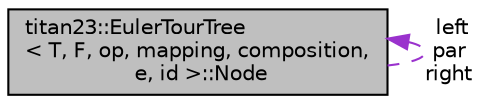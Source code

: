 digraph "titan23::EulerTourTree&lt; T, F, op, mapping, composition, e, id &gt;::Node"
{
 // LATEX_PDF_SIZE
  edge [fontname="Helvetica",fontsize="10",labelfontname="Helvetica",labelfontsize="10"];
  node [fontname="Helvetica",fontsize="10",shape=record];
  Node1 [label="titan23::EulerTourTree\l\< T, F, op, mapping, composition,\l e, id \>::Node",height=0.2,width=0.4,color="black", fillcolor="grey75", style="filled", fontcolor="black",tooltip=" "];
  Node1 -> Node1 [dir="back",color="darkorchid3",fontsize="10",style="dashed",label=" left\npar\nright" ];
}

